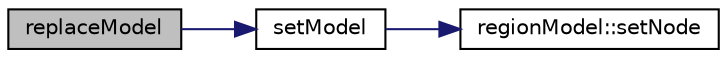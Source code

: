 digraph "replaceModel"
{
  edge [fontname="Helvetica",fontsize="10",labelfontname="Helvetica",labelfontsize="10"];
  node [fontname="Helvetica",fontsize="10",shape=record];
  rankdir="LR";
  Node1 [label="replaceModel",height=0.2,width=0.4,color="black", fillcolor="grey75", style="filled", fontcolor="black"];
  Node1 -> Node2 [color="midnightblue",fontsize="10",style="solid",fontname="Helvetica"];
  Node2 [label="setModel",height=0.2,width=0.4,color="black", fillcolor="white", style="filled",URL="$class_node.html#a9e47fa25cf909c13bff15c324d0d92e9"];
  Node2 -> Node3 [color="midnightblue",fontsize="10",style="solid",fontname="Helvetica"];
  Node3 [label="regionModel::setNode",height=0.2,width=0.4,color="black", fillcolor="white", style="filled",URL="$classregion_model.html#a058d9ec9f70ba95bda8e2dc2bb08c368"];
}
